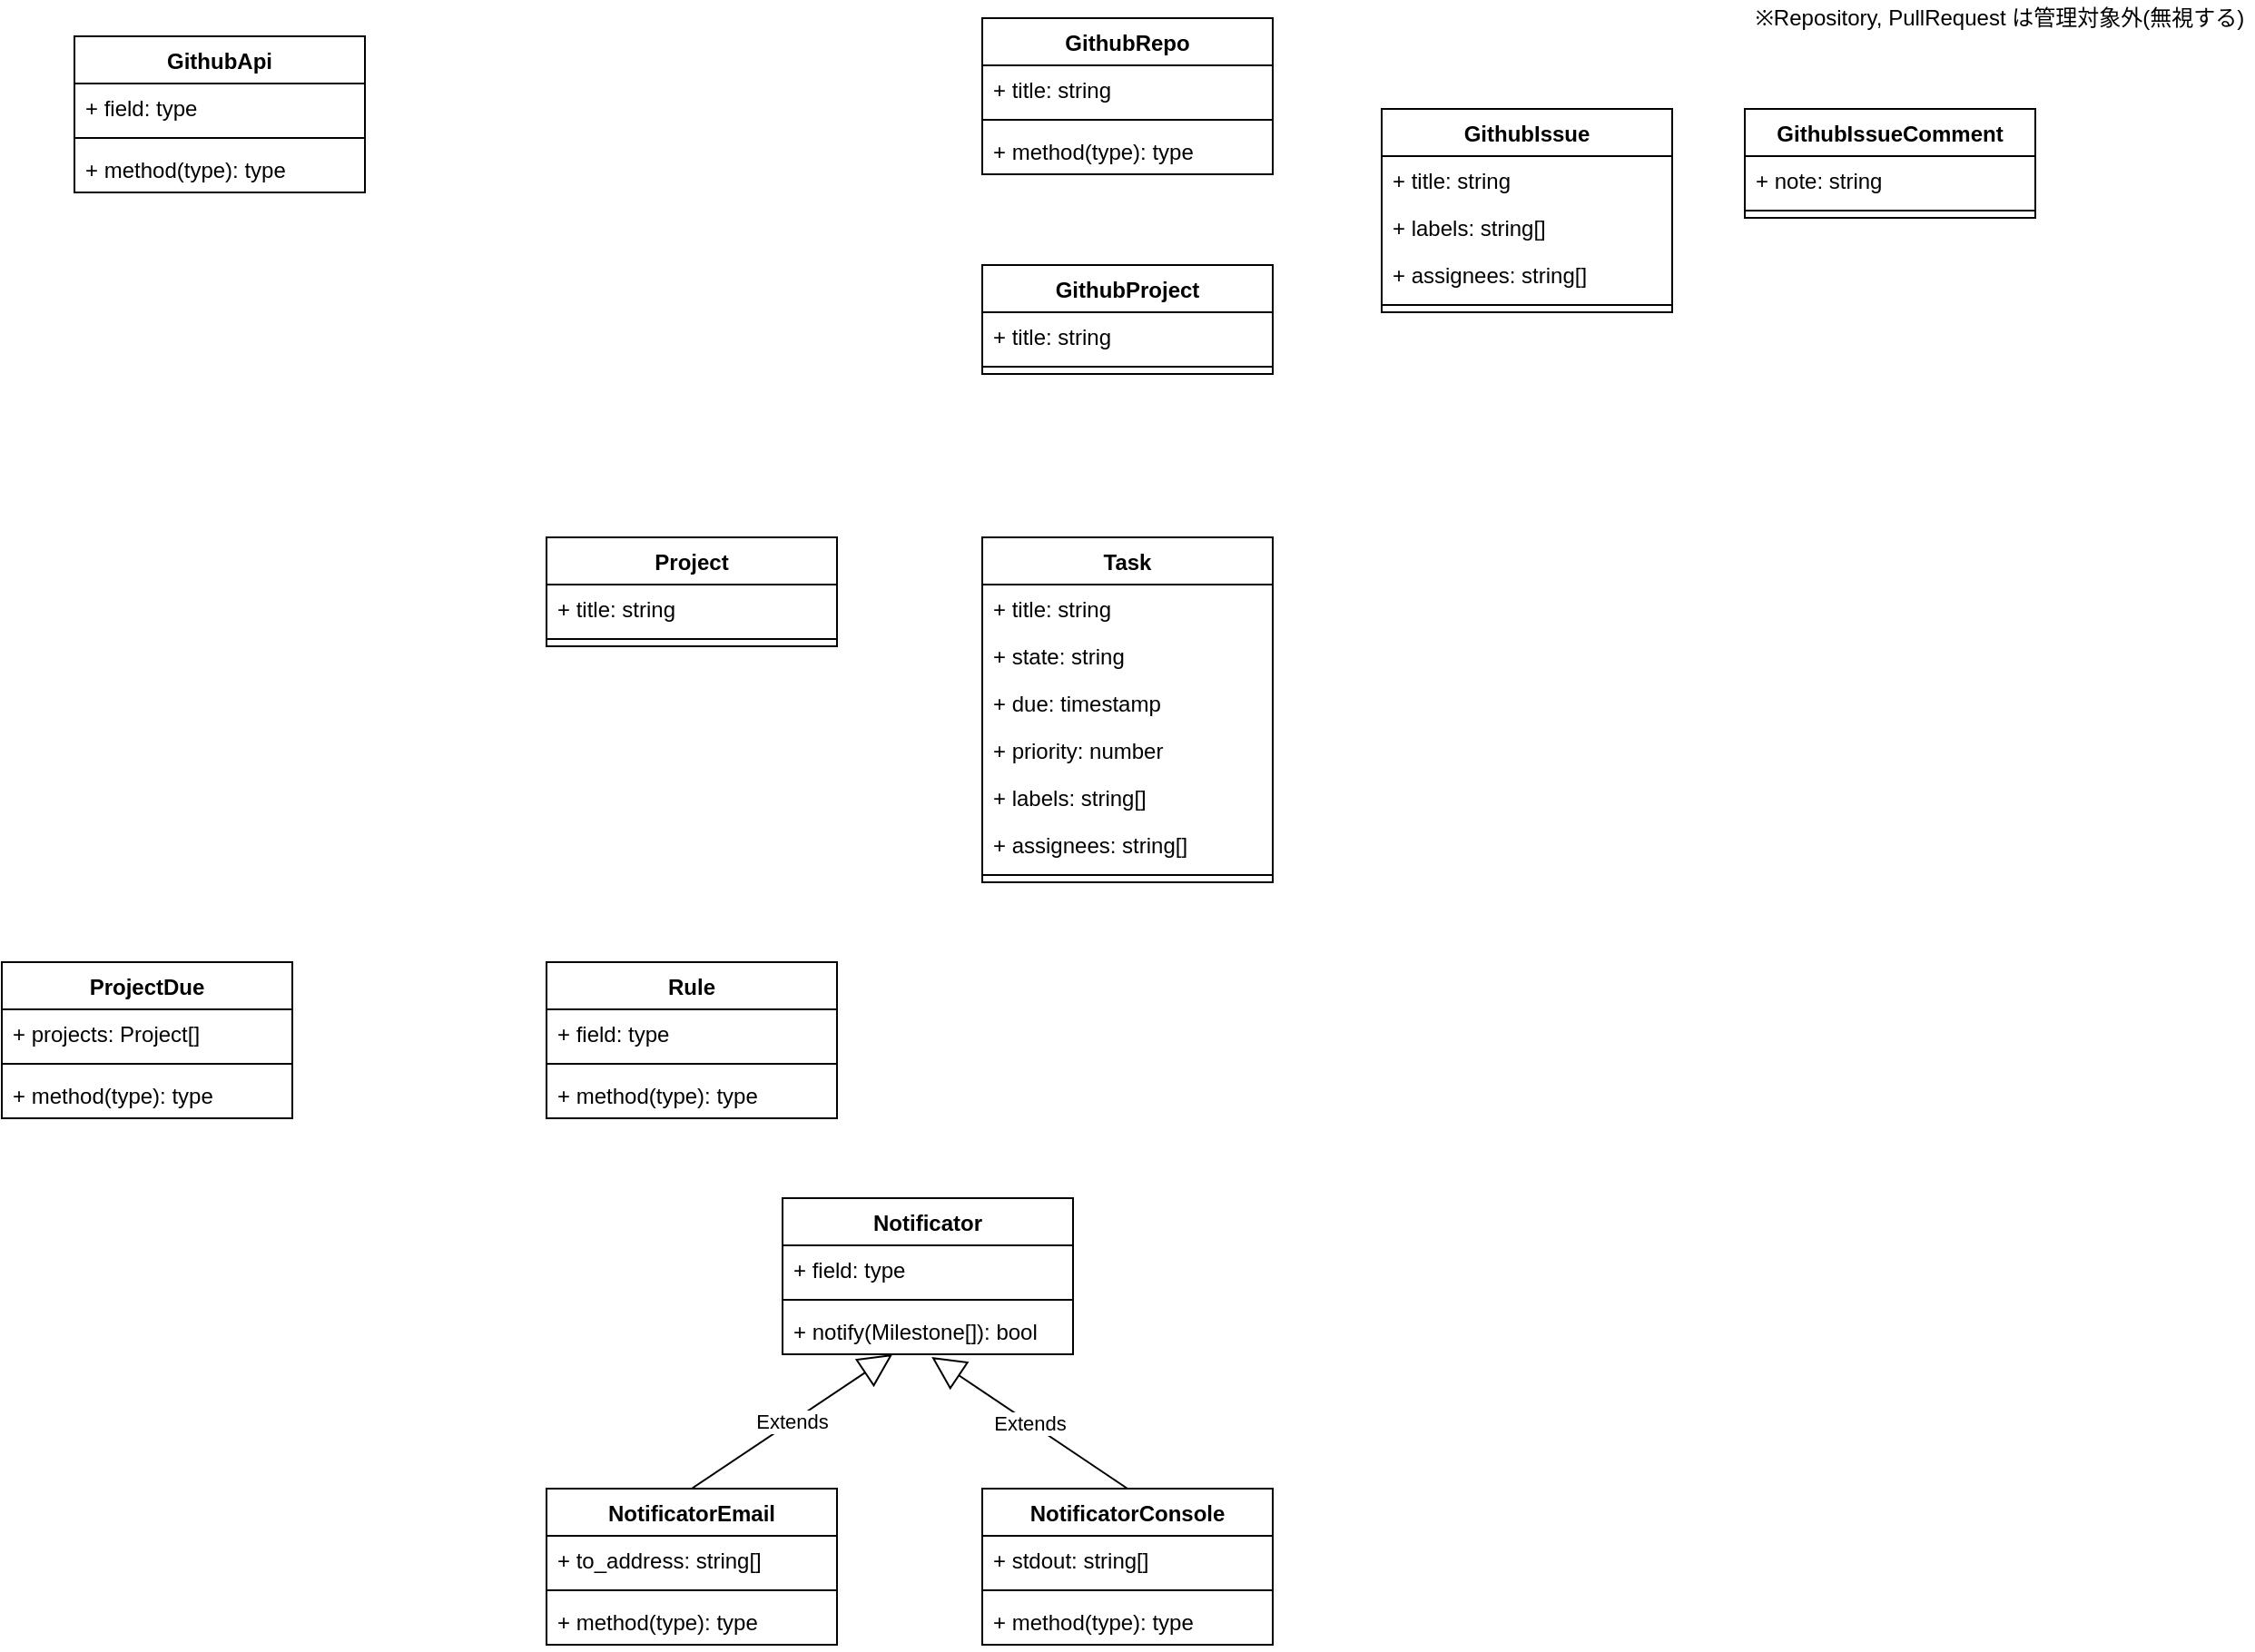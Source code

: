 <mxfile version="12.6.5" type="device"><diagram id="J4FNPlfpMDXRS15fga2l" name="Page-1"><mxGraphModel dx="1392" dy="838" grid="1" gridSize="10" guides="1" tooltips="1" connect="1" arrows="1" fold="1" page="1" pageScale="1" pageWidth="1654" pageHeight="1169" math="0" shadow="0"><root><mxCell id="0"/><mxCell id="1" parent="0"/><mxCell id="Y3U8ew476gonofcdv-VE-1" value="GithubProject" style="swimlane;fontStyle=1;align=center;verticalAlign=top;childLayout=stackLayout;horizontal=1;startSize=26;horizontalStack=0;resizeParent=1;resizeParentMax=0;resizeLast=0;collapsible=1;marginBottom=0;" vertex="1" parent="1"><mxGeometry x="920" y="166" width="160" height="60" as="geometry"/></mxCell><mxCell id="Y3U8ew476gonofcdv-VE-2" value="+ title: string" style="text;strokeColor=none;fillColor=none;align=left;verticalAlign=top;spacingLeft=4;spacingRight=4;overflow=hidden;rotatable=0;points=[[0,0.5],[1,0.5]];portConstraint=eastwest;" vertex="1" parent="Y3U8ew476gonofcdv-VE-1"><mxGeometry y="26" width="160" height="26" as="geometry"/></mxCell><mxCell id="Y3U8ew476gonofcdv-VE-3" value="" style="line;strokeWidth=1;fillColor=none;align=left;verticalAlign=middle;spacingTop=-1;spacingLeft=3;spacingRight=3;rotatable=0;labelPosition=right;points=[];portConstraint=eastwest;" vertex="1" parent="Y3U8ew476gonofcdv-VE-1"><mxGeometry y="52" width="160" height="8" as="geometry"/></mxCell><mxCell id="Y3U8ew476gonofcdv-VE-5" value="GithubIssue" style="swimlane;fontStyle=1;align=center;verticalAlign=top;childLayout=stackLayout;horizontal=1;startSize=26;horizontalStack=0;resizeParent=1;resizeParentMax=0;resizeLast=0;collapsible=1;marginBottom=0;" vertex="1" parent="1"><mxGeometry x="1140" y="80" width="160" height="112" as="geometry"/></mxCell><mxCell id="Y3U8ew476gonofcdv-VE-6" value="+ title: string" style="text;strokeColor=none;fillColor=none;align=left;verticalAlign=top;spacingLeft=4;spacingRight=4;overflow=hidden;rotatable=0;points=[[0,0.5],[1,0.5]];portConstraint=eastwest;" vertex="1" parent="Y3U8ew476gonofcdv-VE-5"><mxGeometry y="26" width="160" height="26" as="geometry"/></mxCell><mxCell id="Y3U8ew476gonofcdv-VE-39" value="+ labels: string[]" style="text;strokeColor=none;fillColor=none;align=left;verticalAlign=top;spacingLeft=4;spacingRight=4;overflow=hidden;rotatable=0;points=[[0,0.5],[1,0.5]];portConstraint=eastwest;" vertex="1" parent="Y3U8ew476gonofcdv-VE-5"><mxGeometry y="52" width="160" height="26" as="geometry"/></mxCell><mxCell id="Y3U8ew476gonofcdv-VE-40" value="+ assignees: string[]" style="text;strokeColor=none;fillColor=none;align=left;verticalAlign=top;spacingLeft=4;spacingRight=4;overflow=hidden;rotatable=0;points=[[0,0.5],[1,0.5]];portConstraint=eastwest;" vertex="1" parent="Y3U8ew476gonofcdv-VE-5"><mxGeometry y="78" width="160" height="26" as="geometry"/></mxCell><mxCell id="Y3U8ew476gonofcdv-VE-7" value="" style="line;strokeWidth=1;fillColor=none;align=left;verticalAlign=middle;spacingTop=-1;spacingLeft=3;spacingRight=3;rotatable=0;labelPosition=right;points=[];portConstraint=eastwest;" vertex="1" parent="Y3U8ew476gonofcdv-VE-5"><mxGeometry y="104" width="160" height="8" as="geometry"/></mxCell><mxCell id="Y3U8ew476gonofcdv-VE-9" value="GithubIssueComment" style="swimlane;fontStyle=1;align=center;verticalAlign=top;childLayout=stackLayout;horizontal=1;startSize=26;horizontalStack=0;resizeParent=1;resizeParentMax=0;resizeLast=0;collapsible=1;marginBottom=0;" vertex="1" parent="1"><mxGeometry x="1340" y="80" width="160" height="60" as="geometry"/></mxCell><mxCell id="Y3U8ew476gonofcdv-VE-10" value="+ note: string" style="text;strokeColor=none;fillColor=none;align=left;verticalAlign=top;spacingLeft=4;spacingRight=4;overflow=hidden;rotatable=0;points=[[0,0.5],[1,0.5]];portConstraint=eastwest;" vertex="1" parent="Y3U8ew476gonofcdv-VE-9"><mxGeometry y="26" width="160" height="26" as="geometry"/></mxCell><mxCell id="Y3U8ew476gonofcdv-VE-11" value="" style="line;strokeWidth=1;fillColor=none;align=left;verticalAlign=middle;spacingTop=-1;spacingLeft=3;spacingRight=3;rotatable=0;labelPosition=right;points=[];portConstraint=eastwest;" vertex="1" parent="Y3U8ew476gonofcdv-VE-9"><mxGeometry y="52" width="160" height="8" as="geometry"/></mxCell><mxCell id="Y3U8ew476gonofcdv-VE-25" value="※Repository, PullRequest は管理対象外(無視する)" style="text;html=1;align=center;verticalAlign=middle;resizable=0;points=[];autosize=1;" vertex="1" parent="1"><mxGeometry x="1340" y="20" width="280" height="20" as="geometry"/></mxCell><mxCell id="Y3U8ew476gonofcdv-VE-26" value="Project" style="swimlane;fontStyle=1;align=center;verticalAlign=top;childLayout=stackLayout;horizontal=1;startSize=26;horizontalStack=0;resizeParent=1;resizeParentMax=0;resizeLast=0;collapsible=1;marginBottom=0;" vertex="1" parent="1"><mxGeometry x="680" y="316" width="160" height="60" as="geometry"/></mxCell><mxCell id="Y3U8ew476gonofcdv-VE-27" value="+ title: string" style="text;strokeColor=none;fillColor=none;align=left;verticalAlign=top;spacingLeft=4;spacingRight=4;overflow=hidden;rotatable=0;points=[[0,0.5],[1,0.5]];portConstraint=eastwest;" vertex="1" parent="Y3U8ew476gonofcdv-VE-26"><mxGeometry y="26" width="160" height="26" as="geometry"/></mxCell><mxCell id="Y3U8ew476gonofcdv-VE-28" value="" style="line;strokeWidth=1;fillColor=none;align=left;verticalAlign=middle;spacingTop=-1;spacingLeft=3;spacingRight=3;rotatable=0;labelPosition=right;points=[];portConstraint=eastwest;" vertex="1" parent="Y3U8ew476gonofcdv-VE-26"><mxGeometry y="52" width="160" height="8" as="geometry"/></mxCell><mxCell id="Y3U8ew476gonofcdv-VE-30" value="Task" style="swimlane;fontStyle=1;align=center;verticalAlign=top;childLayout=stackLayout;horizontal=1;startSize=26;horizontalStack=0;resizeParent=1;resizeParentMax=0;resizeLast=0;collapsible=1;marginBottom=0;" vertex="1" parent="1"><mxGeometry x="920" y="316" width="160" height="190" as="geometry"/></mxCell><mxCell id="Y3U8ew476gonofcdv-VE-35" value="+ title: string" style="text;strokeColor=none;fillColor=none;align=left;verticalAlign=top;spacingLeft=4;spacingRight=4;overflow=hidden;rotatable=0;points=[[0,0.5],[1,0.5]];portConstraint=eastwest;" vertex="1" parent="Y3U8ew476gonofcdv-VE-30"><mxGeometry y="26" width="160" height="26" as="geometry"/></mxCell><mxCell id="Y3U8ew476gonofcdv-VE-82" value="+ state: string" style="text;strokeColor=none;fillColor=none;align=left;verticalAlign=top;spacingLeft=4;spacingRight=4;overflow=hidden;rotatable=0;points=[[0,0.5],[1,0.5]];portConstraint=eastwest;" vertex="1" parent="Y3U8ew476gonofcdv-VE-30"><mxGeometry y="52" width="160" height="26" as="geometry"/></mxCell><mxCell id="Y3U8ew476gonofcdv-VE-31" value="+ due: timestamp" style="text;strokeColor=none;fillColor=none;align=left;verticalAlign=top;spacingLeft=4;spacingRight=4;overflow=hidden;rotatable=0;points=[[0,0.5],[1,0.5]];portConstraint=eastwest;" vertex="1" parent="Y3U8ew476gonofcdv-VE-30"><mxGeometry y="78" width="160" height="26" as="geometry"/></mxCell><mxCell id="Y3U8ew476gonofcdv-VE-36" value="+ priority: number" style="text;strokeColor=none;fillColor=none;align=left;verticalAlign=top;spacingLeft=4;spacingRight=4;overflow=hidden;rotatable=0;points=[[0,0.5],[1,0.5]];portConstraint=eastwest;" vertex="1" parent="Y3U8ew476gonofcdv-VE-30"><mxGeometry y="104" width="160" height="26" as="geometry"/></mxCell><mxCell id="Y3U8ew476gonofcdv-VE-37" value="+ labels: string[]" style="text;strokeColor=none;fillColor=none;align=left;verticalAlign=top;spacingLeft=4;spacingRight=4;overflow=hidden;rotatable=0;points=[[0,0.5],[1,0.5]];portConstraint=eastwest;" vertex="1" parent="Y3U8ew476gonofcdv-VE-30"><mxGeometry y="130" width="160" height="26" as="geometry"/></mxCell><mxCell id="Y3U8ew476gonofcdv-VE-38" value="+ assignees: string[]" style="text;strokeColor=none;fillColor=none;align=left;verticalAlign=top;spacingLeft=4;spacingRight=4;overflow=hidden;rotatable=0;points=[[0,0.5],[1,0.5]];portConstraint=eastwest;" vertex="1" parent="Y3U8ew476gonofcdv-VE-30"><mxGeometry y="156" width="160" height="26" as="geometry"/></mxCell><mxCell id="Y3U8ew476gonofcdv-VE-32" value="" style="line;strokeWidth=1;fillColor=none;align=left;verticalAlign=middle;spacingTop=-1;spacingLeft=3;spacingRight=3;rotatable=0;labelPosition=right;points=[];portConstraint=eastwest;" vertex="1" parent="Y3U8ew476gonofcdv-VE-30"><mxGeometry y="182" width="160" height="8" as="geometry"/></mxCell><mxCell id="Y3U8ew476gonofcdv-VE-48" value="ProjectDue" style="swimlane;fontStyle=1;align=center;verticalAlign=top;childLayout=stackLayout;horizontal=1;startSize=26;horizontalStack=0;resizeParent=1;resizeParentMax=0;resizeLast=0;collapsible=1;marginBottom=0;" vertex="1" parent="1"><mxGeometry x="380" y="550" width="160" height="86" as="geometry"/></mxCell><mxCell id="Y3U8ew476gonofcdv-VE-49" value="+ projects: Project[]" style="text;strokeColor=none;fillColor=none;align=left;verticalAlign=top;spacingLeft=4;spacingRight=4;overflow=hidden;rotatable=0;points=[[0,0.5],[1,0.5]];portConstraint=eastwest;" vertex="1" parent="Y3U8ew476gonofcdv-VE-48"><mxGeometry y="26" width="160" height="26" as="geometry"/></mxCell><mxCell id="Y3U8ew476gonofcdv-VE-50" value="" style="line;strokeWidth=1;fillColor=none;align=left;verticalAlign=middle;spacingTop=-1;spacingLeft=3;spacingRight=3;rotatable=0;labelPosition=right;points=[];portConstraint=eastwest;" vertex="1" parent="Y3U8ew476gonofcdv-VE-48"><mxGeometry y="52" width="160" height="8" as="geometry"/></mxCell><mxCell id="Y3U8ew476gonofcdv-VE-51" value="+ method(type): type" style="text;strokeColor=none;fillColor=none;align=left;verticalAlign=top;spacingLeft=4;spacingRight=4;overflow=hidden;rotatable=0;points=[[0,0.5],[1,0.5]];portConstraint=eastwest;" vertex="1" parent="Y3U8ew476gonofcdv-VE-48"><mxGeometry y="60" width="160" height="26" as="geometry"/></mxCell><mxCell id="Y3U8ew476gonofcdv-VE-52" value="Rule" style="swimlane;fontStyle=1;align=center;verticalAlign=top;childLayout=stackLayout;horizontal=1;startSize=26;horizontalStack=0;resizeParent=1;resizeParentMax=0;resizeLast=0;collapsible=1;marginBottom=0;" vertex="1" parent="1"><mxGeometry x="680" y="550" width="160" height="86" as="geometry"/></mxCell><mxCell id="Y3U8ew476gonofcdv-VE-53" value="+ field: type" style="text;strokeColor=none;fillColor=none;align=left;verticalAlign=top;spacingLeft=4;spacingRight=4;overflow=hidden;rotatable=0;points=[[0,0.5],[1,0.5]];portConstraint=eastwest;" vertex="1" parent="Y3U8ew476gonofcdv-VE-52"><mxGeometry y="26" width="160" height="26" as="geometry"/></mxCell><mxCell id="Y3U8ew476gonofcdv-VE-54" value="" style="line;strokeWidth=1;fillColor=none;align=left;verticalAlign=middle;spacingTop=-1;spacingLeft=3;spacingRight=3;rotatable=0;labelPosition=right;points=[];portConstraint=eastwest;" vertex="1" parent="Y3U8ew476gonofcdv-VE-52"><mxGeometry y="52" width="160" height="8" as="geometry"/></mxCell><mxCell id="Y3U8ew476gonofcdv-VE-55" value="+ method(type): type" style="text;strokeColor=none;fillColor=none;align=left;verticalAlign=top;spacingLeft=4;spacingRight=4;overflow=hidden;rotatable=0;points=[[0,0.5],[1,0.5]];portConstraint=eastwest;" vertex="1" parent="Y3U8ew476gonofcdv-VE-52"><mxGeometry y="60" width="160" height="26" as="geometry"/></mxCell><mxCell id="Y3U8ew476gonofcdv-VE-56" value="Notificator" style="swimlane;fontStyle=1;align=center;verticalAlign=top;childLayout=stackLayout;horizontal=1;startSize=26;horizontalStack=0;resizeParent=1;resizeParentMax=0;resizeLast=0;collapsible=1;marginBottom=0;" vertex="1" parent="1"><mxGeometry x="810" y="680" width="160" height="86" as="geometry"/></mxCell><mxCell id="Y3U8ew476gonofcdv-VE-57" value="+ field: type" style="text;strokeColor=none;fillColor=none;align=left;verticalAlign=top;spacingLeft=4;spacingRight=4;overflow=hidden;rotatable=0;points=[[0,0.5],[1,0.5]];portConstraint=eastwest;" vertex="1" parent="Y3U8ew476gonofcdv-VE-56"><mxGeometry y="26" width="160" height="26" as="geometry"/></mxCell><mxCell id="Y3U8ew476gonofcdv-VE-58" value="" style="line;strokeWidth=1;fillColor=none;align=left;verticalAlign=middle;spacingTop=-1;spacingLeft=3;spacingRight=3;rotatable=0;labelPosition=right;points=[];portConstraint=eastwest;" vertex="1" parent="Y3U8ew476gonofcdv-VE-56"><mxGeometry y="52" width="160" height="8" as="geometry"/></mxCell><mxCell id="Y3U8ew476gonofcdv-VE-59" value="+ notify(Milestone[]): bool" style="text;strokeColor=none;fillColor=none;align=left;verticalAlign=top;spacingLeft=4;spacingRight=4;overflow=hidden;rotatable=0;points=[[0,0.5],[1,0.5]];portConstraint=eastwest;" vertex="1" parent="Y3U8ew476gonofcdv-VE-56"><mxGeometry y="60" width="160" height="26" as="geometry"/></mxCell><mxCell id="Y3U8ew476gonofcdv-VE-60" value="NotificatorEmail" style="swimlane;fontStyle=1;align=center;verticalAlign=top;childLayout=stackLayout;horizontal=1;startSize=26;horizontalStack=0;resizeParent=1;resizeParentMax=0;resizeLast=0;collapsible=1;marginBottom=0;" vertex="1" parent="1"><mxGeometry x="680" y="840" width="160" height="86" as="geometry"/></mxCell><mxCell id="Y3U8ew476gonofcdv-VE-61" value="+ to_address: string[]" style="text;strokeColor=none;fillColor=none;align=left;verticalAlign=top;spacingLeft=4;spacingRight=4;overflow=hidden;rotatable=0;points=[[0,0.5],[1,0.5]];portConstraint=eastwest;" vertex="1" parent="Y3U8ew476gonofcdv-VE-60"><mxGeometry y="26" width="160" height="26" as="geometry"/></mxCell><mxCell id="Y3U8ew476gonofcdv-VE-62" value="" style="line;strokeWidth=1;fillColor=none;align=left;verticalAlign=middle;spacingTop=-1;spacingLeft=3;spacingRight=3;rotatable=0;labelPosition=right;points=[];portConstraint=eastwest;" vertex="1" parent="Y3U8ew476gonofcdv-VE-60"><mxGeometry y="52" width="160" height="8" as="geometry"/></mxCell><mxCell id="Y3U8ew476gonofcdv-VE-63" value="+ method(type): type" style="text;strokeColor=none;fillColor=none;align=left;verticalAlign=top;spacingLeft=4;spacingRight=4;overflow=hidden;rotatable=0;points=[[0,0.5],[1,0.5]];portConstraint=eastwest;" vertex="1" parent="Y3U8ew476gonofcdv-VE-60"><mxGeometry y="60" width="160" height="26" as="geometry"/></mxCell><mxCell id="Y3U8ew476gonofcdv-VE-64" value="Extends" style="endArrow=block;endSize=16;endFill=0;html=1;exitX=0.5;exitY=0;exitDx=0;exitDy=0;" edge="1" parent="1" source="Y3U8ew476gonofcdv-VE-60" target="Y3U8ew476gonofcdv-VE-59"><mxGeometry width="160" relative="1" as="geometry"><mxPoint x="1000" y="800" as="sourcePoint"/><mxPoint x="1160" y="800" as="targetPoint"/></mxGeometry></mxCell><mxCell id="Y3U8ew476gonofcdv-VE-65" value="NotificatorConsole" style="swimlane;fontStyle=1;align=center;verticalAlign=top;childLayout=stackLayout;horizontal=1;startSize=26;horizontalStack=0;resizeParent=1;resizeParentMax=0;resizeLast=0;collapsible=1;marginBottom=0;" vertex="1" parent="1"><mxGeometry x="920" y="840" width="160" height="86" as="geometry"/></mxCell><mxCell id="Y3U8ew476gonofcdv-VE-66" value="+ stdout: string[]" style="text;strokeColor=none;fillColor=none;align=left;verticalAlign=top;spacingLeft=4;spacingRight=4;overflow=hidden;rotatable=0;points=[[0,0.5],[1,0.5]];portConstraint=eastwest;" vertex="1" parent="Y3U8ew476gonofcdv-VE-65"><mxGeometry y="26" width="160" height="26" as="geometry"/></mxCell><mxCell id="Y3U8ew476gonofcdv-VE-67" value="" style="line;strokeWidth=1;fillColor=none;align=left;verticalAlign=middle;spacingTop=-1;spacingLeft=3;spacingRight=3;rotatable=0;labelPosition=right;points=[];portConstraint=eastwest;" vertex="1" parent="Y3U8ew476gonofcdv-VE-65"><mxGeometry y="52" width="160" height="8" as="geometry"/></mxCell><mxCell id="Y3U8ew476gonofcdv-VE-68" value="+ method(type): type" style="text;strokeColor=none;fillColor=none;align=left;verticalAlign=top;spacingLeft=4;spacingRight=4;overflow=hidden;rotatable=0;points=[[0,0.5],[1,0.5]];portConstraint=eastwest;" vertex="1" parent="Y3U8ew476gonofcdv-VE-65"><mxGeometry y="60" width="160" height="26" as="geometry"/></mxCell><mxCell id="Y3U8ew476gonofcdv-VE-69" value="Extends" style="endArrow=block;endSize=16;endFill=0;html=1;exitX=0.5;exitY=0;exitDx=0;exitDy=0;entryX=0.513;entryY=1.058;entryDx=0;entryDy=0;entryPerimeter=0;" edge="1" parent="1" source="Y3U8ew476gonofcdv-VE-65" target="Y3U8ew476gonofcdv-VE-59"><mxGeometry width="160" relative="1" as="geometry"><mxPoint x="1050" y="760" as="sourcePoint"/><mxPoint x="1210" y="760" as="targetPoint"/></mxGeometry></mxCell><mxCell id="Y3U8ew476gonofcdv-VE-74" value="GithubApi" style="swimlane;fontStyle=1;align=center;verticalAlign=top;childLayout=stackLayout;horizontal=1;startSize=26;horizontalStack=0;resizeParent=1;resizeParentMax=0;resizeLast=0;collapsible=1;marginBottom=0;" vertex="1" parent="1"><mxGeometry x="420" y="40" width="160" height="86" as="geometry"/></mxCell><mxCell id="Y3U8ew476gonofcdv-VE-75" value="+ field: type" style="text;strokeColor=none;fillColor=none;align=left;verticalAlign=top;spacingLeft=4;spacingRight=4;overflow=hidden;rotatable=0;points=[[0,0.5],[1,0.5]];portConstraint=eastwest;" vertex="1" parent="Y3U8ew476gonofcdv-VE-74"><mxGeometry y="26" width="160" height="26" as="geometry"/></mxCell><mxCell id="Y3U8ew476gonofcdv-VE-76" value="" style="line;strokeWidth=1;fillColor=none;align=left;verticalAlign=middle;spacingTop=-1;spacingLeft=3;spacingRight=3;rotatable=0;labelPosition=right;points=[];portConstraint=eastwest;" vertex="1" parent="Y3U8ew476gonofcdv-VE-74"><mxGeometry y="52" width="160" height="8" as="geometry"/></mxCell><mxCell id="Y3U8ew476gonofcdv-VE-77" value="+ method(type): type" style="text;strokeColor=none;fillColor=none;align=left;verticalAlign=top;spacingLeft=4;spacingRight=4;overflow=hidden;rotatable=0;points=[[0,0.5],[1,0.5]];portConstraint=eastwest;" vertex="1" parent="Y3U8ew476gonofcdv-VE-74"><mxGeometry y="60" width="160" height="26" as="geometry"/></mxCell><mxCell id="Y3U8ew476gonofcdv-VE-78" value="GithubRepo" style="swimlane;fontStyle=1;align=center;verticalAlign=top;childLayout=stackLayout;horizontal=1;startSize=26;horizontalStack=0;resizeParent=1;resizeParentMax=0;resizeLast=0;collapsible=1;marginBottom=0;" vertex="1" parent="1"><mxGeometry x="920" y="30" width="160" height="86" as="geometry"/></mxCell><mxCell id="Y3U8ew476gonofcdv-VE-79" value="+ title: string" style="text;strokeColor=none;fillColor=none;align=left;verticalAlign=top;spacingLeft=4;spacingRight=4;overflow=hidden;rotatable=0;points=[[0,0.5],[1,0.5]];portConstraint=eastwest;" vertex="1" parent="Y3U8ew476gonofcdv-VE-78"><mxGeometry y="26" width="160" height="26" as="geometry"/></mxCell><mxCell id="Y3U8ew476gonofcdv-VE-80" value="" style="line;strokeWidth=1;fillColor=none;align=left;verticalAlign=middle;spacingTop=-1;spacingLeft=3;spacingRight=3;rotatable=0;labelPosition=right;points=[];portConstraint=eastwest;" vertex="1" parent="Y3U8ew476gonofcdv-VE-78"><mxGeometry y="52" width="160" height="8" as="geometry"/></mxCell><mxCell id="Y3U8ew476gonofcdv-VE-81" value="+ method(type): type" style="text;strokeColor=none;fillColor=none;align=left;verticalAlign=top;spacingLeft=4;spacingRight=4;overflow=hidden;rotatable=0;points=[[0,0.5],[1,0.5]];portConstraint=eastwest;" vertex="1" parent="Y3U8ew476gonofcdv-VE-78"><mxGeometry y="60" width="160" height="26" as="geometry"/></mxCell></root></mxGraphModel></diagram></mxfile>